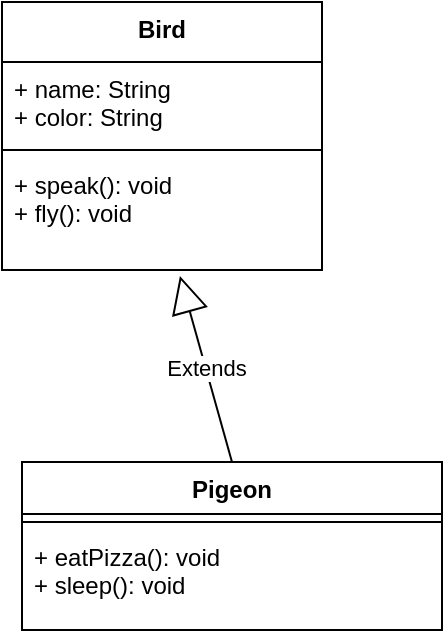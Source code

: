 <mxfile version="15.5.4" type="embed"><diagram id="8U_RoUCBmxHiWh7iefL6" name="Page-1"><mxGraphModel dx="899" dy="400" grid="1" gridSize="10" guides="1" tooltips="1" connect="1" arrows="1" fold="1" page="1" pageScale="1" pageWidth="850" pageHeight="1100" math="0" shadow="0"><root><mxCell id="0"/><mxCell id="1" parent="0"/><mxCell id="vdaBYNK_SCn_7a4gaudC-13" value="Bird" style="swimlane;fontStyle=1;align=center;verticalAlign=top;childLayout=stackLayout;horizontal=1;startSize=30;horizontalStack=0;resizeParent=1;resizeParentMax=0;resizeLast=0;collapsible=1;marginBottom=0;" parent="1" vertex="1"><mxGeometry x="310" y="170" width="160" height="134" as="geometry"/></mxCell><mxCell id="vdaBYNK_SCn_7a4gaudC-14" value="+ name: String&#10;+ color: String" style="text;strokeColor=none;fillColor=none;align=left;verticalAlign=top;spacingLeft=4;spacingRight=4;overflow=hidden;rotatable=0;points=[[0,0.5],[1,0.5]];portConstraint=eastwest;" parent="vdaBYNK_SCn_7a4gaudC-13" vertex="1"><mxGeometry y="30" width="160" height="40" as="geometry"/></mxCell><mxCell id="vdaBYNK_SCn_7a4gaudC-15" value="" style="line;strokeWidth=1;fillColor=none;align=left;verticalAlign=middle;spacingTop=-1;spacingLeft=3;spacingRight=3;rotatable=0;labelPosition=right;points=[];portConstraint=eastwest;" parent="vdaBYNK_SCn_7a4gaudC-13" vertex="1"><mxGeometry y="70" width="160" height="8" as="geometry"/></mxCell><mxCell id="vdaBYNK_SCn_7a4gaudC-16" value="+ speak(): void&#10;+ fly(): void" style="text;strokeColor=none;fillColor=none;align=left;verticalAlign=top;spacingLeft=4;spacingRight=4;overflow=hidden;rotatable=0;points=[[0,0.5],[1,0.5]];portConstraint=eastwest;" parent="vdaBYNK_SCn_7a4gaudC-13" vertex="1"><mxGeometry y="78" width="160" height="56" as="geometry"/></mxCell><mxCell id="2" value="Pigeon" style="swimlane;fontStyle=1;align=center;verticalAlign=top;childLayout=stackLayout;horizontal=1;startSize=26;horizontalStack=0;resizeParent=1;resizeParentMax=0;resizeLast=0;collapsible=1;marginBottom=0;" vertex="1" parent="1"><mxGeometry x="320" y="400" width="210" height="84" as="geometry"/></mxCell><mxCell id="4" value="" style="line;strokeWidth=1;fillColor=none;align=left;verticalAlign=middle;spacingTop=-1;spacingLeft=3;spacingRight=3;rotatable=0;labelPosition=right;points=[];portConstraint=eastwest;" vertex="1" parent="2"><mxGeometry y="26" width="210" height="8" as="geometry"/></mxCell><mxCell id="5" value="+ eatPizza(): void&#10;+ sleep(): void" style="text;strokeColor=none;fillColor=none;align=left;verticalAlign=top;spacingLeft=4;spacingRight=4;overflow=hidden;rotatable=0;points=[[0,0.5],[1,0.5]];portConstraint=eastwest;" vertex="1" parent="2"><mxGeometry y="34" width="210" height="50" as="geometry"/></mxCell><mxCell id="6" value="Extends" style="endArrow=block;endSize=16;endFill=0;html=1;rounded=0;exitX=0.5;exitY=0;exitDx=0;exitDy=0;entryX=0.556;entryY=1.054;entryDx=0;entryDy=0;entryPerimeter=0;" edge="1" parent="1" source="2" target="vdaBYNK_SCn_7a4gaudC-16"><mxGeometry width="160" relative="1" as="geometry"><mxPoint x="340" y="360" as="sourcePoint"/><mxPoint x="450" y="340" as="targetPoint"/></mxGeometry></mxCell></root></mxGraphModel></diagram></mxfile>